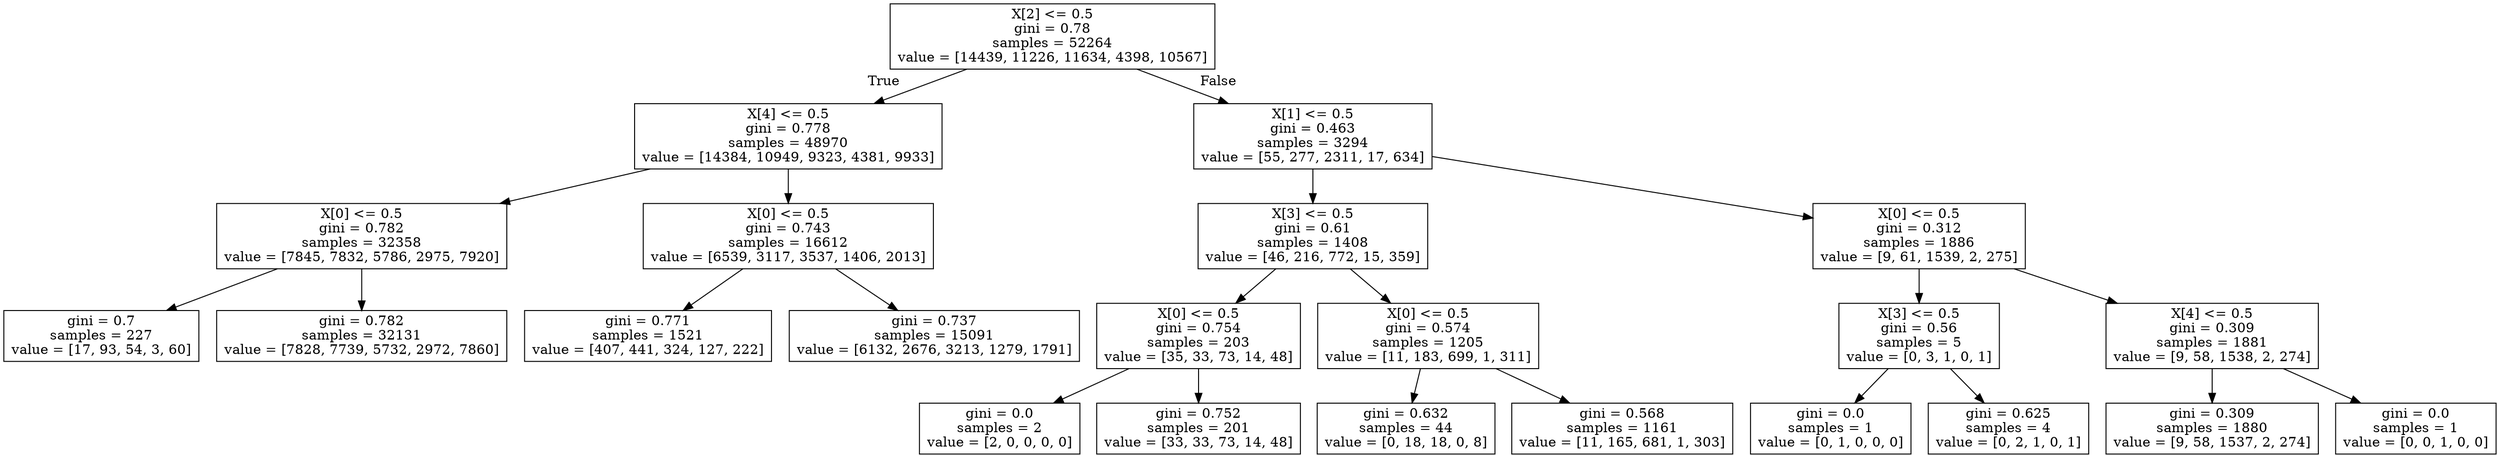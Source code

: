 digraph Tree {
node [shape=box] ;
0 [label="X[2] <= 0.5\ngini = 0.78\nsamples = 52264\nvalue = [14439, 11226, 11634, 4398, 10567]"] ;
1 [label="X[4] <= 0.5\ngini = 0.778\nsamples = 48970\nvalue = [14384, 10949, 9323, 4381, 9933]"] ;
0 -> 1 [labeldistance=2.5, labelangle=45, headlabel="True"] ;
2 [label="X[0] <= 0.5\ngini = 0.782\nsamples = 32358\nvalue = [7845, 7832, 5786, 2975, 7920]"] ;
1 -> 2 ;
3 [label="gini = 0.7\nsamples = 227\nvalue = [17, 93, 54, 3, 60]"] ;
2 -> 3 ;
4 [label="gini = 0.782\nsamples = 32131\nvalue = [7828, 7739, 5732, 2972, 7860]"] ;
2 -> 4 ;
5 [label="X[0] <= 0.5\ngini = 0.743\nsamples = 16612\nvalue = [6539, 3117, 3537, 1406, 2013]"] ;
1 -> 5 ;
6 [label="gini = 0.771\nsamples = 1521\nvalue = [407, 441, 324, 127, 222]"] ;
5 -> 6 ;
7 [label="gini = 0.737\nsamples = 15091\nvalue = [6132, 2676, 3213, 1279, 1791]"] ;
5 -> 7 ;
8 [label="X[1] <= 0.5\ngini = 0.463\nsamples = 3294\nvalue = [55, 277, 2311, 17, 634]"] ;
0 -> 8 [labeldistance=2.5, labelangle=-45, headlabel="False"] ;
9 [label="X[3] <= 0.5\ngini = 0.61\nsamples = 1408\nvalue = [46, 216, 772, 15, 359]"] ;
8 -> 9 ;
10 [label="X[0] <= 0.5\ngini = 0.754\nsamples = 203\nvalue = [35, 33, 73, 14, 48]"] ;
9 -> 10 ;
11 [label="gini = 0.0\nsamples = 2\nvalue = [2, 0, 0, 0, 0]"] ;
10 -> 11 ;
12 [label="gini = 0.752\nsamples = 201\nvalue = [33, 33, 73, 14, 48]"] ;
10 -> 12 ;
13 [label="X[0] <= 0.5\ngini = 0.574\nsamples = 1205\nvalue = [11, 183, 699, 1, 311]"] ;
9 -> 13 ;
14 [label="gini = 0.632\nsamples = 44\nvalue = [0, 18, 18, 0, 8]"] ;
13 -> 14 ;
15 [label="gini = 0.568\nsamples = 1161\nvalue = [11, 165, 681, 1, 303]"] ;
13 -> 15 ;
16 [label="X[0] <= 0.5\ngini = 0.312\nsamples = 1886\nvalue = [9, 61, 1539, 2, 275]"] ;
8 -> 16 ;
17 [label="X[3] <= 0.5\ngini = 0.56\nsamples = 5\nvalue = [0, 3, 1, 0, 1]"] ;
16 -> 17 ;
18 [label="gini = 0.0\nsamples = 1\nvalue = [0, 1, 0, 0, 0]"] ;
17 -> 18 ;
19 [label="gini = 0.625\nsamples = 4\nvalue = [0, 2, 1, 0, 1]"] ;
17 -> 19 ;
20 [label="X[4] <= 0.5\ngini = 0.309\nsamples = 1881\nvalue = [9, 58, 1538, 2, 274]"] ;
16 -> 20 ;
21 [label="gini = 0.309\nsamples = 1880\nvalue = [9, 58, 1537, 2, 274]"] ;
20 -> 21 ;
22 [label="gini = 0.0\nsamples = 1\nvalue = [0, 0, 1, 0, 0]"] ;
20 -> 22 ;
}